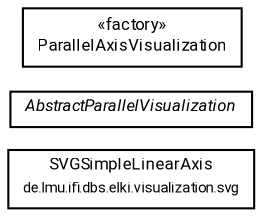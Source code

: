 #!/usr/local/bin/dot
#
# Class diagram 
# Generated by UMLGraph version R5_7_2-60-g0e99a6 (http://www.spinellis.gr/umlgraph/)
#

digraph G {
	graph [fontnames="svg"]
	edge [fontname="Roboto",fontsize=7,labelfontname="Roboto",labelfontsize=7,color="black"];
	node [fontname="Roboto",fontcolor="black",fontsize=8,shape=plaintext,margin=0,width=0,height=0];
	nodesep=0.15;
	ranksep=0.25;
	rankdir=LR;
	// de.lmu.ifi.dbs.elki.visualization.svg.SVGSimpleLinearAxis
	c7957639 [label=<<table title="de.lmu.ifi.dbs.elki.visualization.svg.SVGSimpleLinearAxis" border="0" cellborder="1" cellspacing="0" cellpadding="2" href="../../svg/SVGSimpleLinearAxis.html" target="_parent">
		<tr><td><table border="0" cellspacing="0" cellpadding="1">
		<tr><td align="center" balign="center"> <font face="Roboto">SVGSimpleLinearAxis</font> </td></tr>
		<tr><td align="center" balign="center"> <font face="Roboto" point-size="7.0">de.lmu.ifi.dbs.elki.visualization.svg</font> </td></tr>
		</table></td></tr>
		</table>>, URL="../../svg/SVGSimpleLinearAxis.html"];
	// de.lmu.ifi.dbs.elki.visualization.visualizers.parallel.AbstractParallelVisualization<NV>
	c7957722 [label=<<table title="de.lmu.ifi.dbs.elki.visualization.visualizers.parallel.AbstractParallelVisualization" border="0" cellborder="1" cellspacing="0" cellpadding="2" href="AbstractParallelVisualization.html" target="_parent">
		<tr><td><table border="0" cellspacing="0" cellpadding="1">
		<tr><td align="center" balign="center"> <font face="Roboto"><i>AbstractParallelVisualization</i></font> </td></tr>
		</table></td></tr>
		</table>>, URL="AbstractParallelVisualization.html"];
	// de.lmu.ifi.dbs.elki.visualization.visualizers.parallel.ParallelAxisVisualization
	c7957734 [label=<<table title="de.lmu.ifi.dbs.elki.visualization.visualizers.parallel.ParallelAxisVisualization" border="0" cellborder="1" cellspacing="0" cellpadding="2" href="ParallelAxisVisualization.html" target="_parent">
		<tr><td><table border="0" cellspacing="0" cellpadding="1">
		<tr><td align="center" balign="center"> &#171;factory&#187; </td></tr>
		<tr><td align="center" balign="center"> <font face="Roboto">ParallelAxisVisualization</font> </td></tr>
		</table></td></tr>
		</table>>, URL="ParallelAxisVisualization.html"];
}

